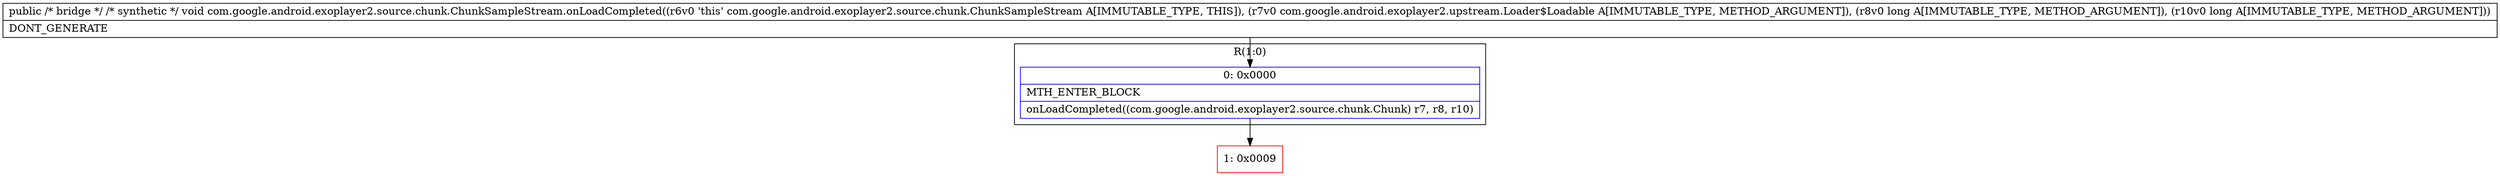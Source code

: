 digraph "CFG forcom.google.android.exoplayer2.source.chunk.ChunkSampleStream.onLoadCompleted(Lcom\/google\/android\/exoplayer2\/upstream\/Loader$Loadable;JJ)V" {
subgraph cluster_Region_1325258946 {
label = "R(1:0)";
node [shape=record,color=blue];
Node_0 [shape=record,label="{0\:\ 0x0000|MTH_ENTER_BLOCK\l|onLoadCompleted((com.google.android.exoplayer2.source.chunk.Chunk) r7, r8, r10)\l}"];
}
Node_1 [shape=record,color=red,label="{1\:\ 0x0009}"];
MethodNode[shape=record,label="{public \/* bridge *\/ \/* synthetic *\/ void com.google.android.exoplayer2.source.chunk.ChunkSampleStream.onLoadCompleted((r6v0 'this' com.google.android.exoplayer2.source.chunk.ChunkSampleStream A[IMMUTABLE_TYPE, THIS]), (r7v0 com.google.android.exoplayer2.upstream.Loader$Loadable A[IMMUTABLE_TYPE, METHOD_ARGUMENT]), (r8v0 long A[IMMUTABLE_TYPE, METHOD_ARGUMENT]), (r10v0 long A[IMMUTABLE_TYPE, METHOD_ARGUMENT]))  | DONT_GENERATE\l}"];
MethodNode -> Node_0;
Node_0 -> Node_1;
}

